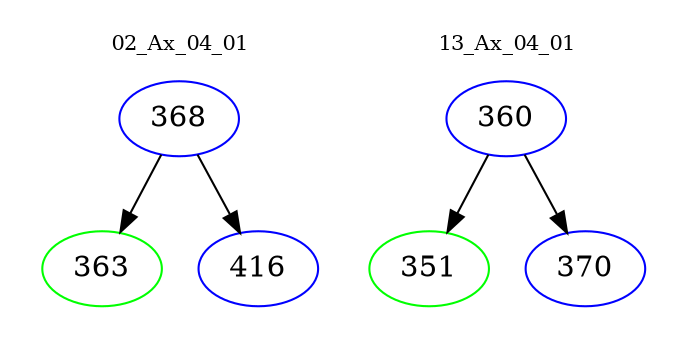 digraph{
subgraph cluster_0 {
color = white
label = "02_Ax_04_01";
fontsize=10;
T0_368 [label="368", color="blue"]
T0_368 -> T0_363 [color="black"]
T0_363 [label="363", color="green"]
T0_368 -> T0_416 [color="black"]
T0_416 [label="416", color="blue"]
}
subgraph cluster_1 {
color = white
label = "13_Ax_04_01";
fontsize=10;
T1_360 [label="360", color="blue"]
T1_360 -> T1_351 [color="black"]
T1_351 [label="351", color="green"]
T1_360 -> T1_370 [color="black"]
T1_370 [label="370", color="blue"]
}
}

